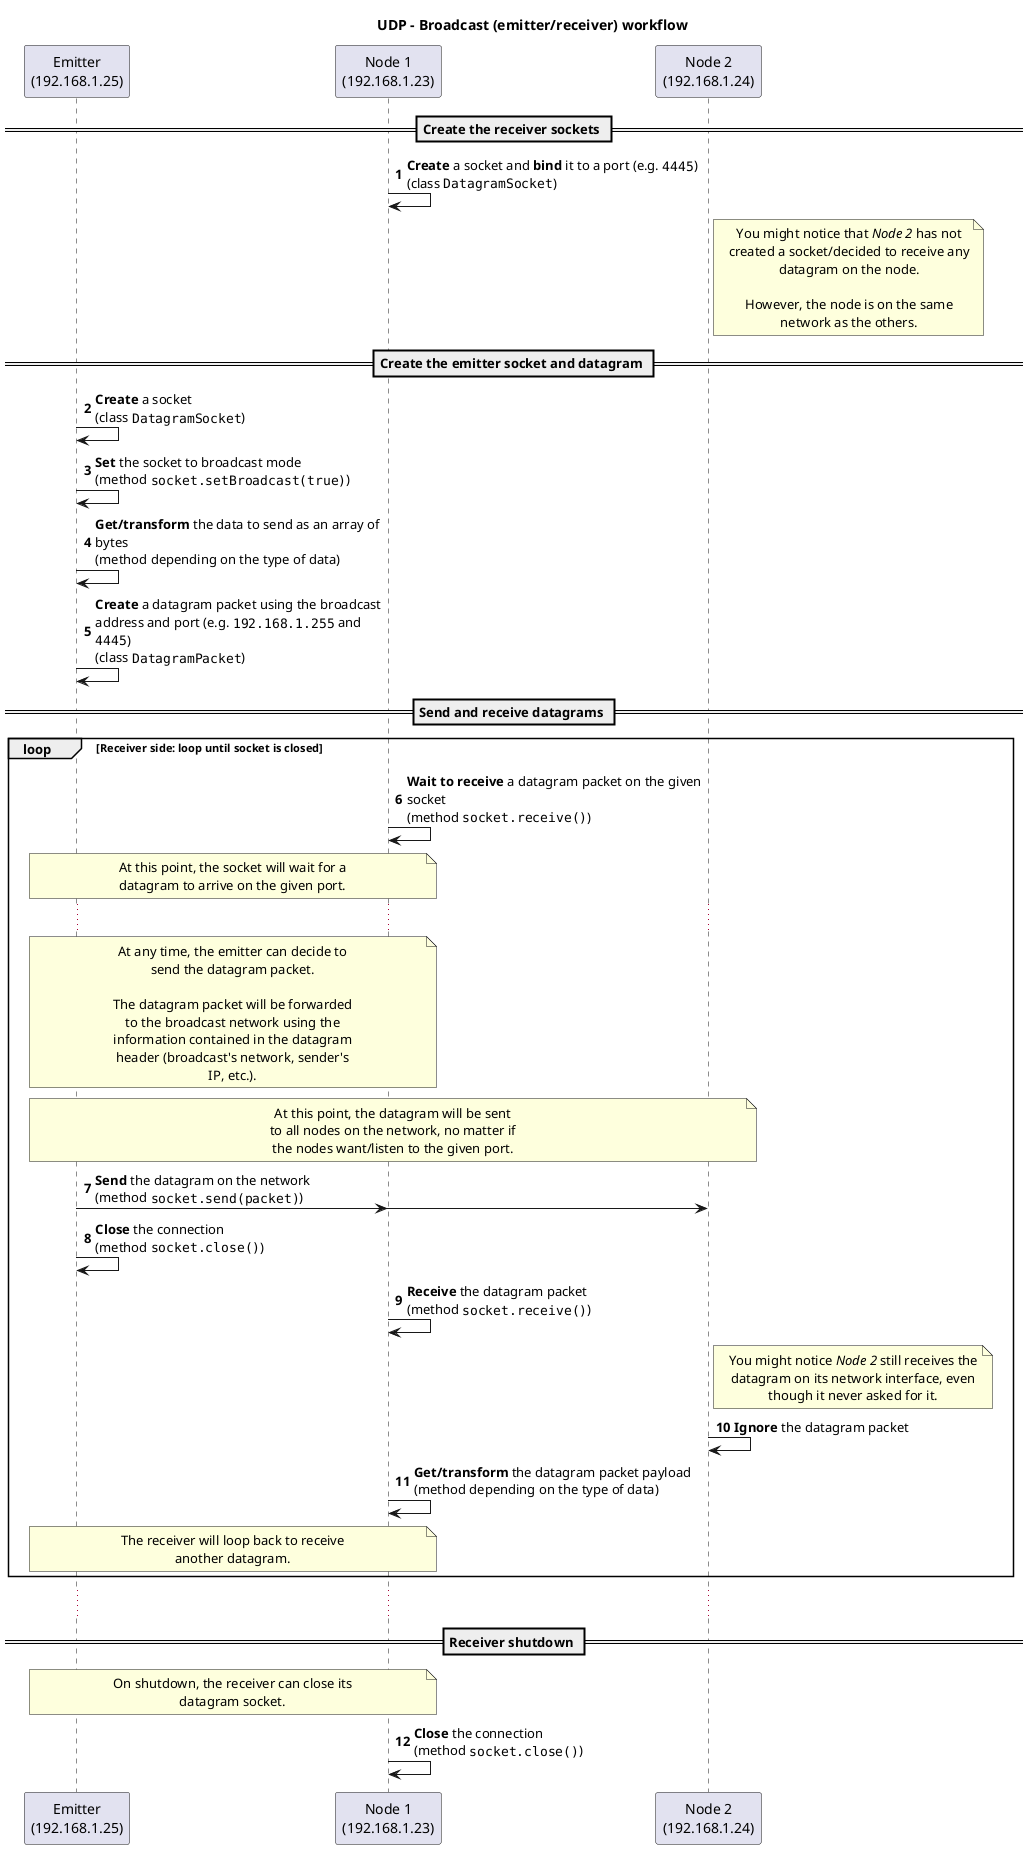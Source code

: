 @startuml udp-broadcast-emitter-receiver-workflow
skinparam boxPadding 100
skinparam maxMessageSize 300
skinparam noteTextAlignment center
skinparam sequenceMessageAlign direction
skinparam wrapWidth 250
autonumber

!pragma teoz true

!$TITLE = "UDP - Broadcast (emitter/receiver) workflow"
!$MULTIPAGE = 0

!if ($MULTIPAGE)
    right footer $TITLE (%page%/%lastpage%)
    !pragma teoz false
!else
    ignore newpage
!endif

title $TITLE

participant "Emitter\n(192.168.1.25)" as emitter
participant "Node 1\n(192.168.1.23)" as node1
participant "Node 2\n(192.168.1.24)" as node2

== Create the receiver sockets ==

node1 -> node1 : **Create** a socket and **bind** it to a port (e.g. ""4445"")\n(class ""DatagramSocket"")

/ note right node2
    You might notice that //Node 2// has not created a socket/decided to receive any datagram on the node.

    However, the node is on the same network as the others.
endnote

newpage $TITLE

== Create the emitter socket and datagram ==

emitter -> emitter : **Create** a socket\n(class ""DatagramSocket"")

emitter -> emitter : **Set** the socket to broadcast mode\n(method ""socket.setBroadcast(true)"")

emitter -> emitter : **Get/transform** the data to send as an array of bytes\n(method depending on the type of data)

emitter -> emitter : **Create** a datagram packet using the broadcast address and port (e.g. ""192.168.1.255"" and ""4445"")\n(class ""DatagramPacket"")

newpage $TITLE

== Send and receive datagrams ==

loop Receiver side: loop until socket is closed

    node1 -> node1 : **Wait to receive** a datagram packet on the given socket\n(method ""socket.receive()"")

    note over emitter, node1
        At this point, the socket will wait for a datagram to arrive on the given port.
    endnote

    ...

    note over emitter, node1
        At any time, the emitter can decide to send the datagram packet.

        The datagram packet will be forwarded to the broadcast network using the information contained in the datagram header (broadcast's network, sender's IP, etc.).
    endnote

    note over emitter, node2
        At this point, the datagram will be sent to all nodes on the network, no matter if the nodes want/listen to the given port.
    endnote

    emitter -> node1 : **Send** the datagram on the network\n(method ""socket.send(packet)"")

    autonumber stop

    & emitter -> node2

    autonumber resume

    emitter -> emitter : **Close** the connection\n(method ""socket.close()"")

    node1 -> node1 : **Receive** the datagram packet\n(method ""socket.receive()"")

    / note right node2
        You might notice //Node 2// still receives the datagram on its network interface, even though it never asked for it.
    endnote
    
    node2 -> node2 : **Ignore** the datagram packet

    node1 -> node1 : **Get/transform** the datagram packet payload\n(method depending on the type of data)

    note over emitter, node1
        The receiver will loop back to receive another datagram.
    endnote

end

newpage $TITLE

...

== Receiver shutdown ==

note over emitter, node1
    On shutdown, the receiver can close its datagram socket.
endnote

node1 -> node1 : **Close** the connection\n(method ""socket.close()"")
@enduml
